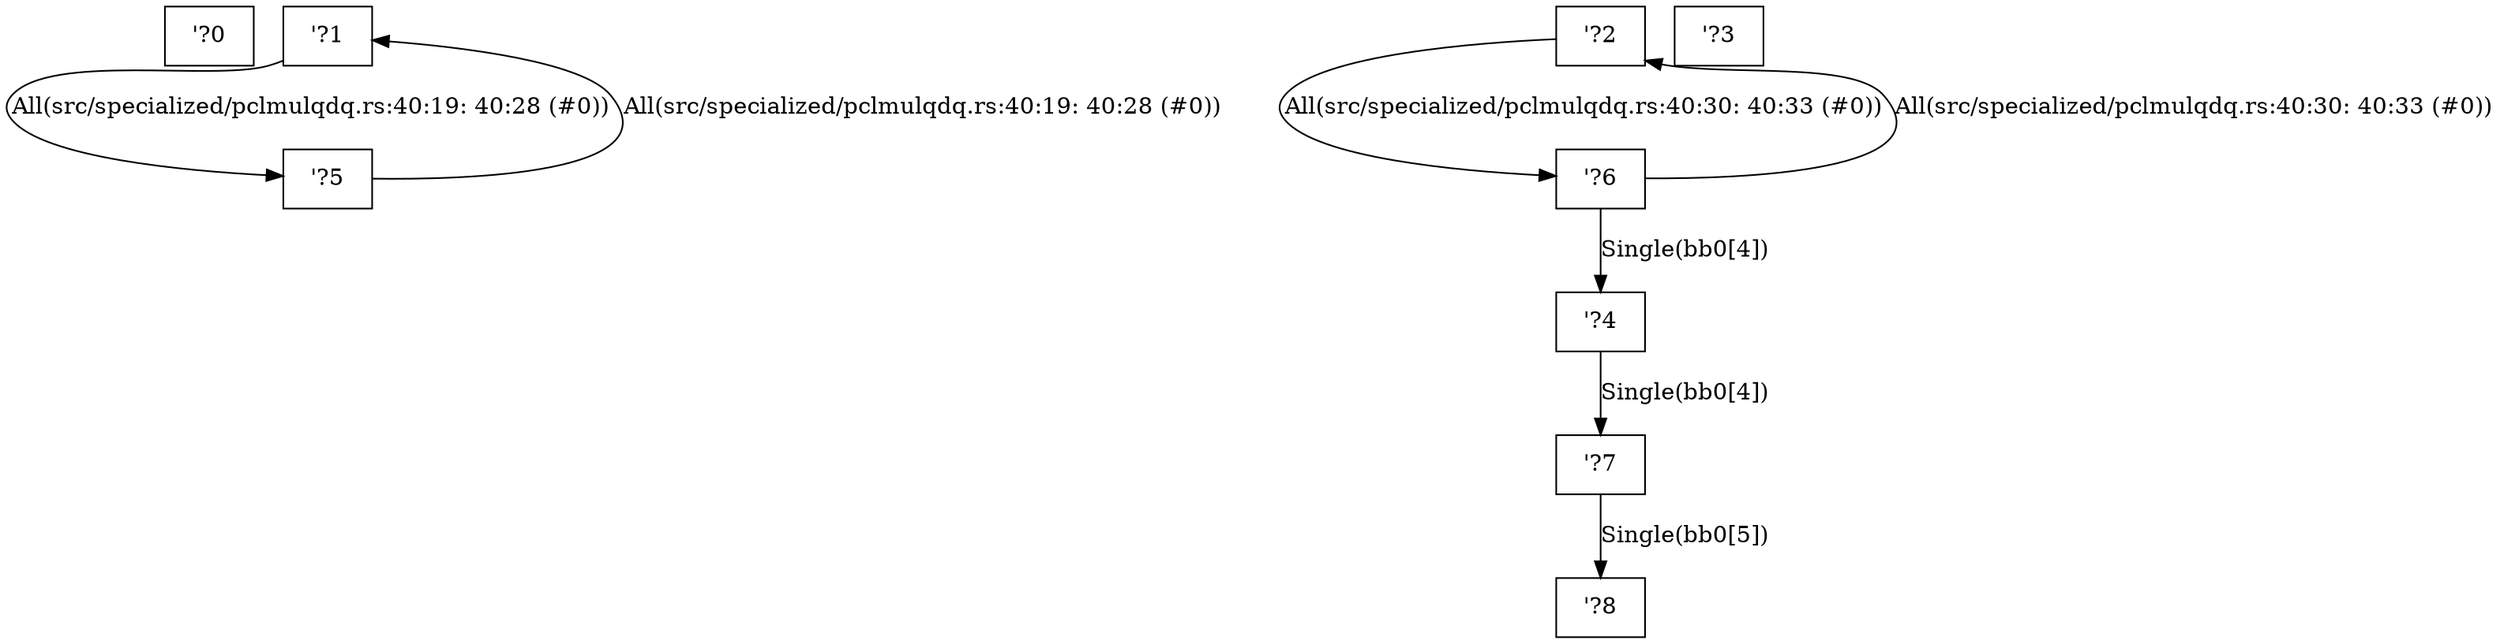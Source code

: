digraph RegionInferenceContext {
    r0[label="\'?0"][shape="box"];
    r1[label="\'?1"][shape="box"];
    r2[label="\'?2"][shape="box"];
    r3[label="\'?3"][shape="box"];
    r4[label="\'?4"][shape="box"];
    r5[label="\'?5"][shape="box"];
    r6[label="\'?6"][shape="box"];
    r7[label="\'?7"][shape="box"];
    r8[label="\'?8"][shape="box"];
    r4 -> r7[label="Single(bb0[4])"];
    r6 -> r4[label="Single(bb0[4])"];
    r7 -> r8[label="Single(bb0[5])"];
    r1 -> r5[label="All(src/specialized/pclmulqdq.rs:40:19: 40:28 (#0))"];
    r5 -> r1[label="All(src/specialized/pclmulqdq.rs:40:19: 40:28 (#0))"];
    r2 -> r6[label="All(src/specialized/pclmulqdq.rs:40:30: 40:33 (#0))"];
    r6 -> r2[label="All(src/specialized/pclmulqdq.rs:40:30: 40:33 (#0))"];
}

